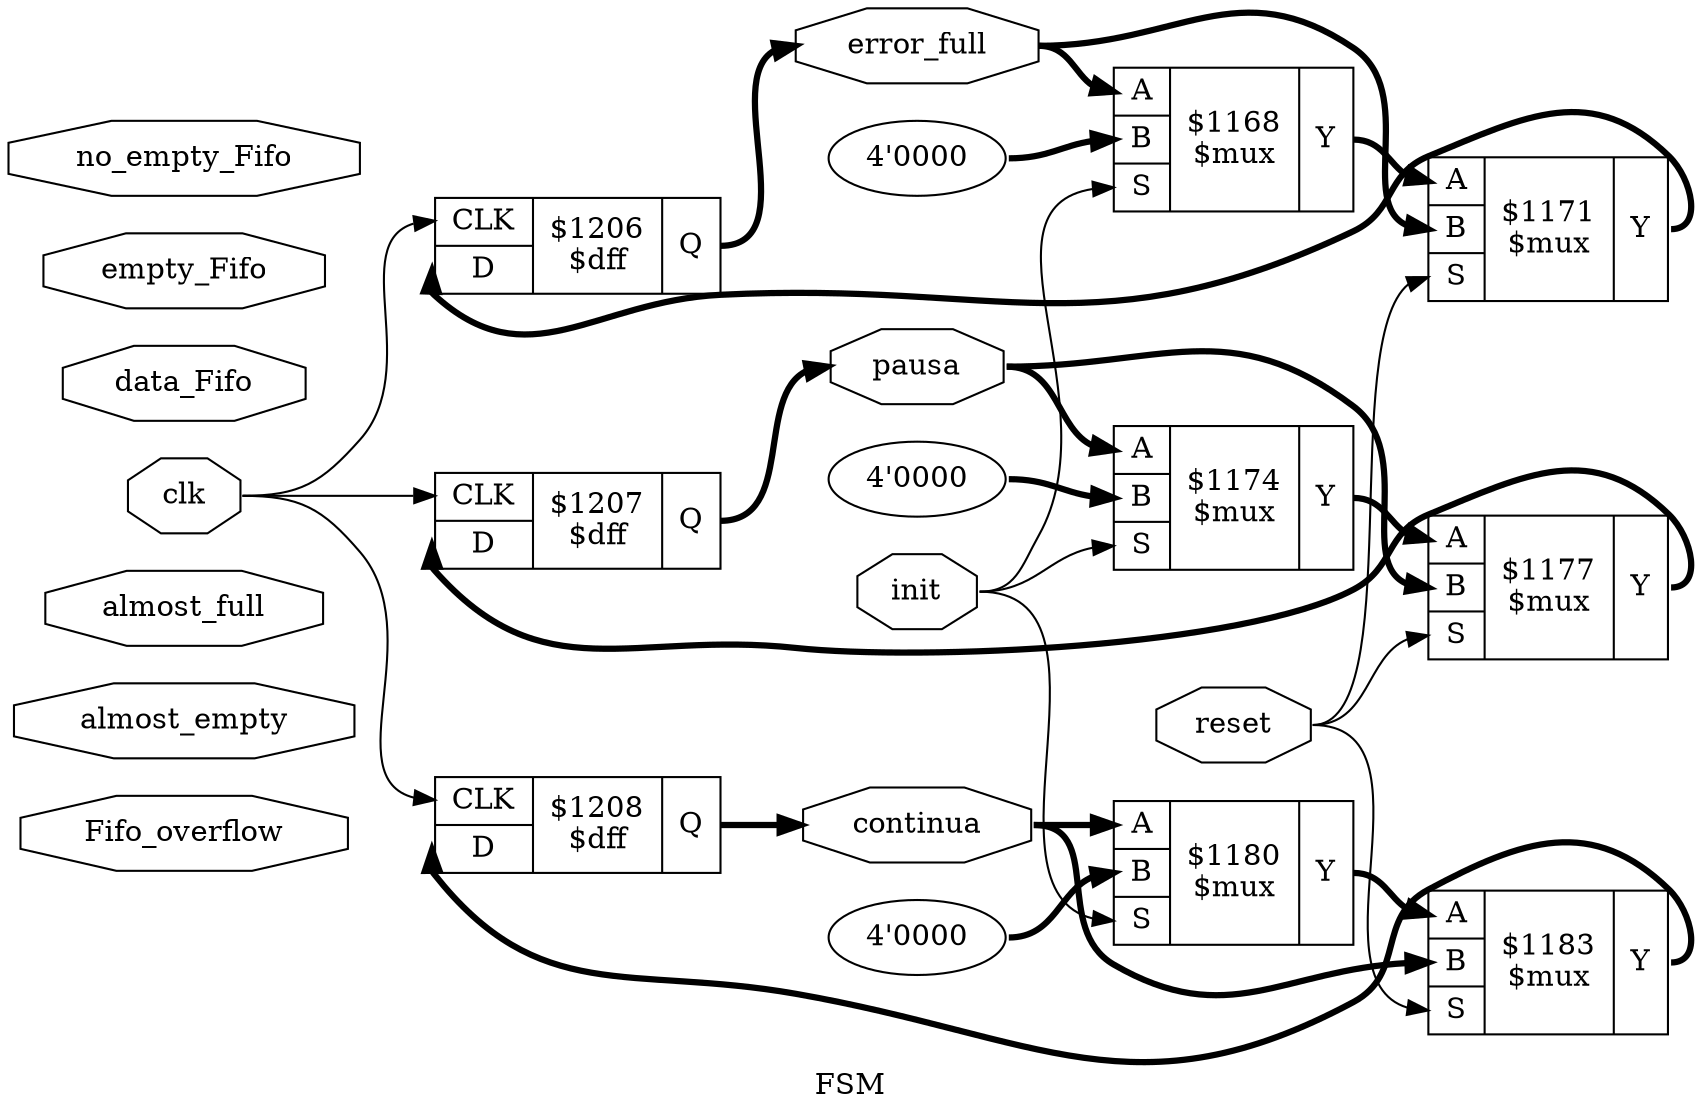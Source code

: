 digraph "FSM" {
label="FSM";
rankdir="LR";
remincross=true;
n8 [ shape=octagon, label="Fifo_overflow", color="black", fontcolor="black" ];
n9 [ shape=octagon, label="almost_empty", color="black", fontcolor="black" ];
n10 [ shape=octagon, label="almost_full", color="black", fontcolor="black" ];
n11 [ shape=octagon, label="clk", color="black", fontcolor="black" ];
n12 [ shape=octagon, label="continua", color="black", fontcolor="black" ];
n13 [ shape=octagon, label="data_Fifo", color="black", fontcolor="black" ];
n14 [ shape=octagon, label="empty_Fifo", color="black", fontcolor="black" ];
n15 [ shape=octagon, label="error_full", color="black", fontcolor="black" ];
n16 [ shape=octagon, label="init", color="black", fontcolor="black" ];
n17 [ shape=octagon, label="no_empty_Fifo", color="black", fontcolor="black" ];
n18 [ shape=octagon, label="pausa", color="black", fontcolor="black" ];
n19 [ shape=octagon, label="reset", color="black", fontcolor="black" ];
c23 [ shape=record, label="{{<p20> CLK|<p21> D}|$1206\n$dff|{<p22> Q}}" ];
c24 [ shape=record, label="{{<p20> CLK|<p21> D}|$1207\n$dff|{<p22> Q}}" ];
c25 [ shape=record, label="{{<p20> CLK|<p21> D}|$1208\n$dff|{<p22> Q}}" ];
v0 [ label="4'0000" ];
c30 [ shape=record, label="{{<p26> A|<p27> B|<p28> S}|$1168\n$mux|{<p29> Y}}" ];
c31 [ shape=record, label="{{<p26> A|<p27> B|<p28> S}|$1171\n$mux|{<p29> Y}}" ];
v1 [ label="4'0000" ];
c32 [ shape=record, label="{{<p26> A|<p27> B|<p28> S}|$1174\n$mux|{<p29> Y}}" ];
c33 [ shape=record, label="{{<p26> A|<p27> B|<p28> S}|$1177\n$mux|{<p29> Y}}" ];
v2 [ label="4'0000" ];
c34 [ shape=record, label="{{<p26> A|<p27> B|<p28> S}|$1180\n$mux|{<p29> Y}}" ];
c35 [ shape=record, label="{{<p26> A|<p27> B|<p28> S}|$1183\n$mux|{<p29> Y}}" ];
n11:e -> c23:p20:w [color="black", label=""];
n11:e -> c24:p20:w [color="black", label=""];
n11:e -> c25:p20:w [color="black", label=""];
c25:p22:e -> n12:w [color="black", style="setlinewidth(3)", label=""];
n12:e -> c34:p26:w [color="black", style="setlinewidth(3)", label=""];
n12:e -> c35:p27:w [color="black", style="setlinewidth(3)", label=""];
c23:p22:e -> n15:w [color="black", style="setlinewidth(3)", label=""];
n15:e -> c30:p26:w [color="black", style="setlinewidth(3)", label=""];
n15:e -> c31:p27:w [color="black", style="setlinewidth(3)", label=""];
n16:e -> c30:p28:w [color="black", label=""];
n16:e -> c32:p28:w [color="black", label=""];
n16:e -> c34:p28:w [color="black", label=""];
c24:p22:e -> n18:w [color="black", style="setlinewidth(3)", label=""];
n18:e -> c32:p26:w [color="black", style="setlinewidth(3)", label=""];
n18:e -> c33:p27:w [color="black", style="setlinewidth(3)", label=""];
n19:e -> c31:p28:w [color="black", label=""];
n19:e -> c33:p28:w [color="black", label=""];
n19:e -> c35:p28:w [color="black", label=""];
c35:p29:e -> c25:p21:w [color="black", style="setlinewidth(3)", label=""];
c31:p29:e -> c23:p21:w [color="black", style="setlinewidth(3)", label=""];
c33:p29:e -> c24:p21:w [color="black", style="setlinewidth(3)", label=""];
c30:p29:e -> c31:p26:w [color="black", style="setlinewidth(3)", label=""];
c32:p29:e -> c33:p26:w [color="black", style="setlinewidth(3)", label=""];
c34:p29:e -> c35:p26:w [color="black", style="setlinewidth(3)", label=""];
v0:e -> c30:p27:w [color="black", style="setlinewidth(3)", label=""];
v1:e -> c32:p27:w [color="black", style="setlinewidth(3)", label=""];
v2:e -> c34:p27:w [color="black", style="setlinewidth(3)", label=""];
}
